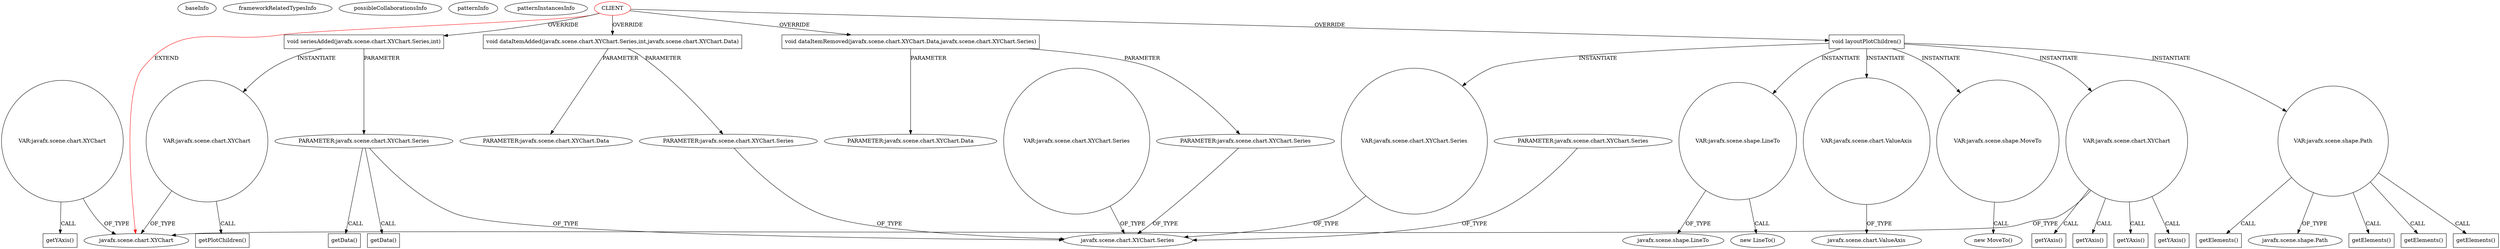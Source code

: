 digraph {
baseInfo[graphId=2716,category="pattern",isAnonymous=false,possibleRelation=false]
frameworkRelatedTypesInfo[0="javafx.scene.chart.XYChart"]
possibleCollaborationsInfo[]
patternInfo[frequency=2.0,patternRootClient=0]
patternInstancesInfo[0="LichuanLu-ShunUI-FX~/LichuanLu-ShunUI-FX/ShunUI-FX-master/src/view/chart/StackedBarChart.java~StackedBarChart~811",1="TomaszKorecki-InvestorAssistant~/TomaszKorecki-InvestorAssistant/InvestorAssistant-master/Investor's assistant/src/investor/charts/CandleChart.java~CandleStickChart~1473"]
1[label="javafx.scene.chart.XYChart",vertexType="FRAMEWORK_CLASS_TYPE",isFrameworkType=false]
117[label="VAR:javafx.scene.chart.XYChart",vertexType="VARIABLE_EXPRESION",isFrameworkType=false,shape=circle]
121[label="getYAxis()",vertexType="INSIDE_CALL",isFrameworkType=false,shape=box]
0[label="CLIENT",vertexType="ROOT_CLIENT_CLASS_DECLARATION",isFrameworkType=false,color=red]
93[label="void dataItemAdded(javafx.scene.chart.XYChart.Series,int,javafx.scene.chart.XYChart.Data)",vertexType="OVERRIDING_METHOD_DECLARATION",isFrameworkType=false,shape=box]
94[label="PARAMETER:javafx.scene.chart.XYChart.Series",vertexType="PARAMETER_DECLARATION",isFrameworkType=false]
106[label="void seriesAdded(javafx.scene.chart.XYChart.Series,int)",vertexType="OVERRIDING_METHOD_DECLARATION",isFrameworkType=false,shape=box]
107[label="PARAMETER:javafx.scene.chart.XYChart.Series",vertexType="PARAMETER_DECLARATION",isFrameworkType=false]
112[label="getData()",vertexType="INSIDE_CALL",isFrameworkType=false,shape=box]
110[label="getData()",vertexType="INSIDE_CALL",isFrameworkType=false,shape=box]
98[label="void dataItemRemoved(javafx.scene.chart.XYChart.Data,javafx.scene.chart.XYChart.Series)",vertexType="OVERRIDING_METHOD_DECLARATION",isFrameworkType=false,shape=box]
101[label="PARAMETER:javafx.scene.chart.XYChart.Series",vertexType="PARAMETER_DECLARATION",isFrameworkType=false]
99[label="PARAMETER:javafx.scene.chart.XYChart.Data",vertexType="PARAMETER_DECLARATION",isFrameworkType=false]
96[label="PARAMETER:javafx.scene.chart.XYChart.Data",vertexType="PARAMETER_DECLARATION",isFrameworkType=false]
14[label="javafx.scene.chart.XYChart.Series",vertexType="FRAMEWORK_CLASS_TYPE",isFrameworkType=false]
104[label="PARAMETER:javafx.scene.chart.XYChart.Series",vertexType="PARAMETER_DECLARATION",isFrameworkType=false]
2[label="void layoutPlotChildren()",vertexType="OVERRIDING_METHOD_DECLARATION",isFrameworkType=false,shape=box]
17[label="VAR:javafx.scene.shape.Path",vertexType="VARIABLE_EXPRESION",isFrameworkType=false,shape=circle]
19[label="javafx.scene.shape.Path",vertexType="FRAMEWORK_CLASS_TYPE",isFrameworkType=false]
83[label="VAR:javafx.scene.shape.LineTo",vertexType="VARIABLE_EXPRESION",isFrameworkType=false,shape=circle]
82[label="new LineTo()",vertexType="CONSTRUCTOR_CALL",isFrameworkType=false]
84[label="javafx.scene.shape.LineTo",vertexType="FRAMEWORK_CLASS_TYPE",isFrameworkType=false]
58[label="VAR:javafx.scene.chart.ValueAxis",vertexType="VARIABLE_EXPRESION",isFrameworkType=false,shape=circle]
60[label="javafx.scene.chart.ValueAxis",vertexType="FRAMEWORK_CLASS_TYPE",isFrameworkType=false]
81[label="getElements()",vertexType="INSIDE_CALL",isFrameworkType=false,shape=box]
71[label="getElements()",vertexType="INSIDE_CALL",isFrameworkType=false,shape=box]
18[label="getElements()",vertexType="INSIDE_CALL",isFrameworkType=false,shape=box]
69[label="getElements()",vertexType="INSIDE_CALL",isFrameworkType=false,shape=box]
73[label="VAR:javafx.scene.shape.MoveTo",vertexType="VARIABLE_EXPRESION",isFrameworkType=false,shape=circle]
72[label="new MoveTo()",vertexType="CONSTRUCTOR_CALL",isFrameworkType=false]
130[label="VAR:javafx.scene.chart.XYChart.Series",vertexType="VARIABLE_EXPRESION",isFrameworkType=false,shape=circle]
12[label="VAR:javafx.scene.chart.XYChart.Series",vertexType="VARIABLE_EXPRESION",isFrameworkType=false,shape=circle]
113[label="VAR:javafx.scene.chart.XYChart",vertexType="VARIABLE_EXPRESION",isFrameworkType=false,shape=circle]
114[label="getPlotChildren()",vertexType="INSIDE_CALL",isFrameworkType=false,shape=box]
3[label="VAR:javafx.scene.chart.XYChart",vertexType="VARIABLE_EXPRESION",isFrameworkType=false,shape=circle]
89[label="getYAxis()",vertexType="INSIDE_CALL",isFrameworkType=false,shape=box]
43[label="getYAxis()",vertexType="INSIDE_CALL",isFrameworkType=false,shape=box]
53[label="getYAxis()",vertexType="INSIDE_CALL",isFrameworkType=false,shape=box]
79[label="getYAxis()",vertexType="INSIDE_CALL",isFrameworkType=false,shape=box]
107->112[label="CALL"]
17->81[label="CALL"]
0->1[label="EXTEND",color=red]
107->14[label="OF_TYPE"]
93->96[label="PARAMETER"]
106->107[label="PARAMETER"]
3->1[label="OF_TYPE"]
104->14[label="OF_TYPE"]
0->93[label="OVERRIDE"]
2->17[label="INSTANTIATE"]
17->19[label="OF_TYPE"]
3->43[label="CALL"]
0->106[label="OVERRIDE"]
2->12[label="INSTANTIATE"]
2->3[label="INSTANTIATE"]
0->2[label="OVERRIDE"]
17->18[label="CALL"]
113->114[label="CALL"]
101->14[label="OF_TYPE"]
94->14[label="OF_TYPE"]
58->60[label="OF_TYPE"]
117->121[label="CALL"]
106->113[label="INSTANTIATE"]
17->71[label="CALL"]
83->84[label="OF_TYPE"]
83->82[label="CALL"]
117->1[label="OF_TYPE"]
3->79[label="CALL"]
3->89[label="CALL"]
113->1[label="OF_TYPE"]
98->101[label="PARAMETER"]
12->14[label="OF_TYPE"]
130->14[label="OF_TYPE"]
2->83[label="INSTANTIATE"]
0->98[label="OVERRIDE"]
2->73[label="INSTANTIATE"]
3->53[label="CALL"]
93->94[label="PARAMETER"]
98->99[label="PARAMETER"]
73->72[label="CALL"]
2->58[label="INSTANTIATE"]
17->69[label="CALL"]
107->110[label="CALL"]
}

